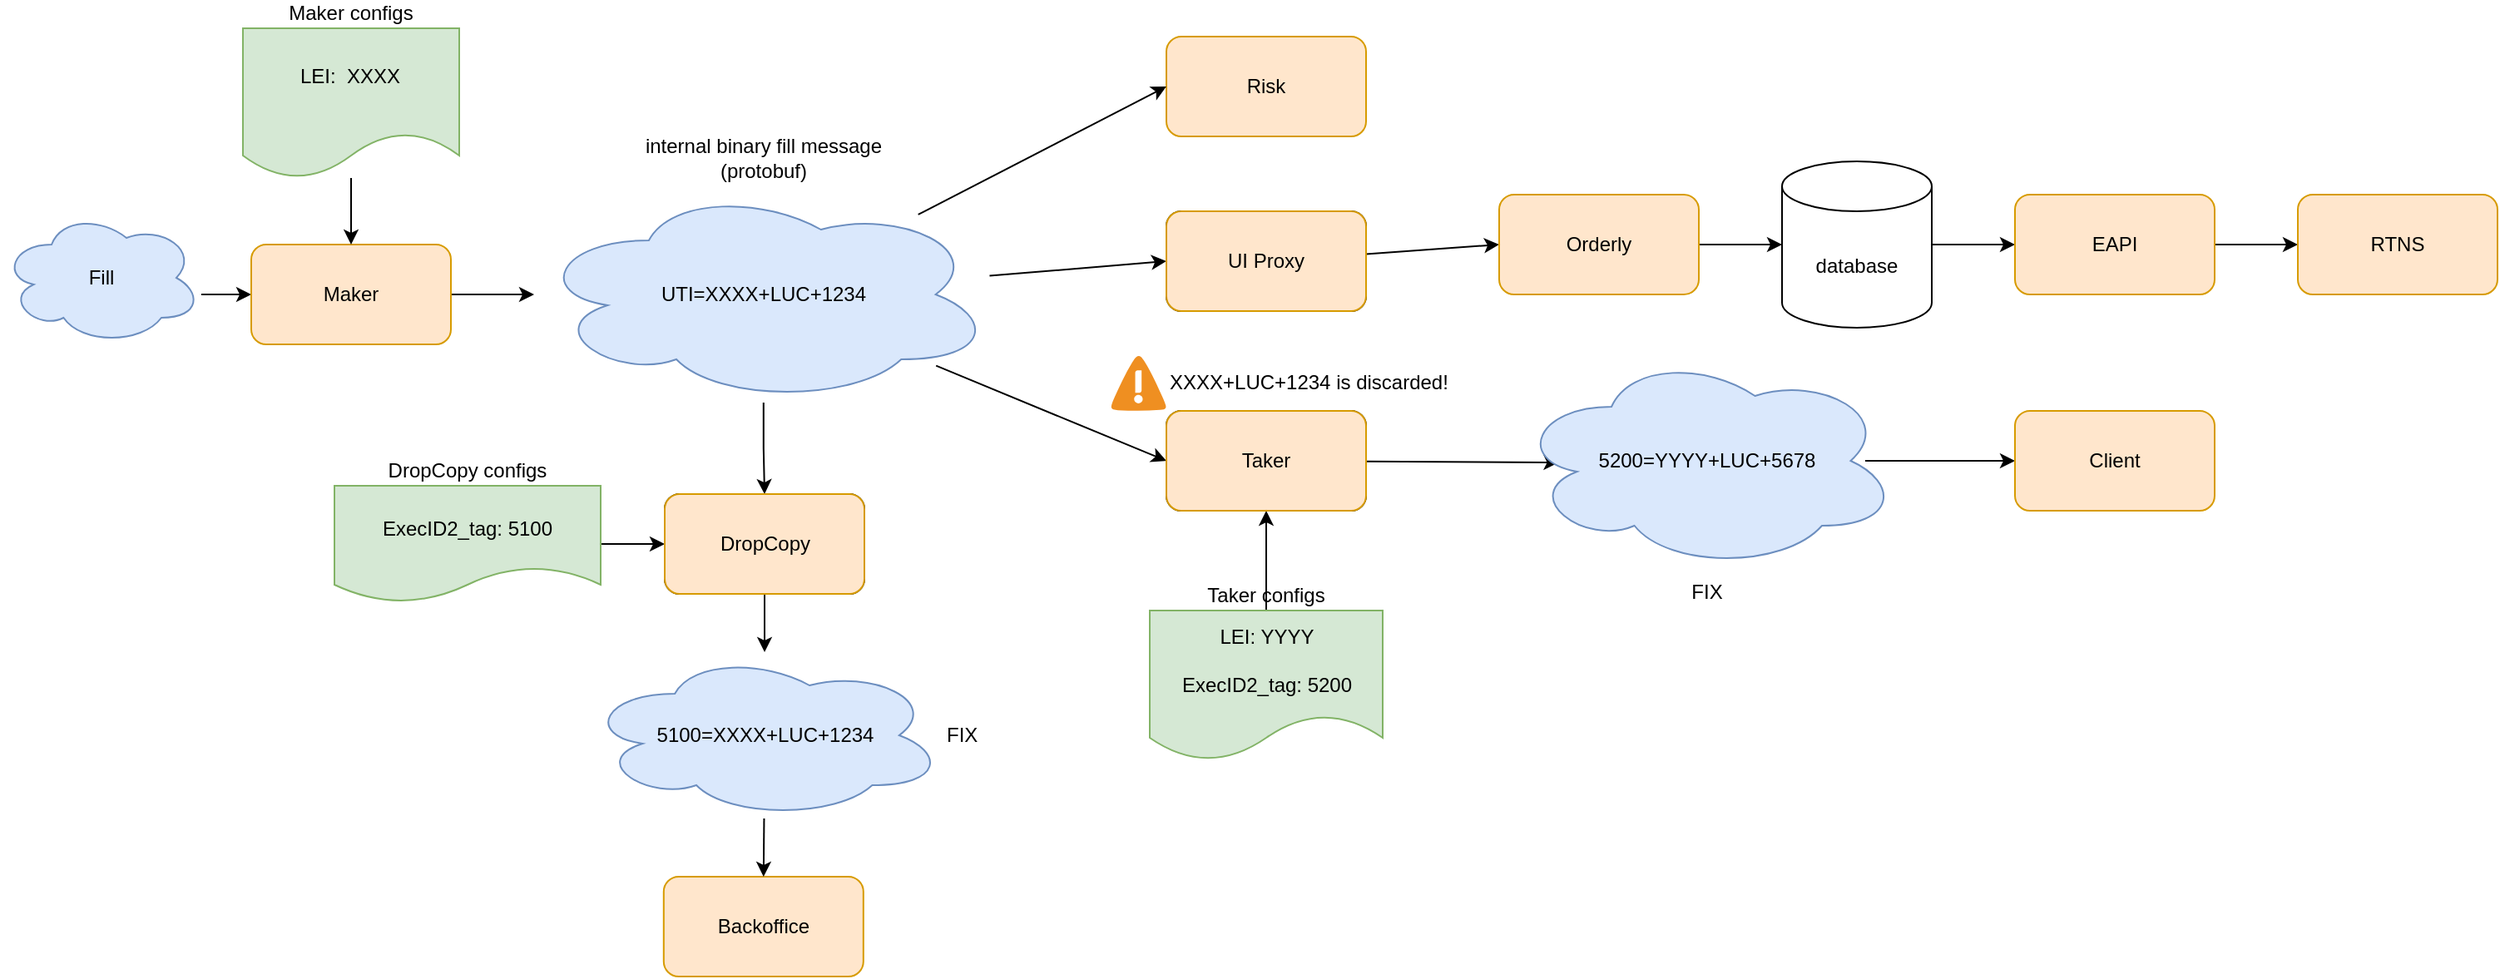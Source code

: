 <mxfile version="18.1.2" type="github">
  <diagram id="UkKoUpquB2zs1tKFholc" name="Page-1">
    <mxGraphModel dx="2062" dy="1112" grid="1" gridSize="10" guides="1" tooltips="1" connect="1" arrows="1" fold="1" page="1" pageScale="1" pageWidth="1654" pageHeight="1169" math="0" shadow="0">
      <root>
        <mxCell id="0" />
        <mxCell id="1" parent="0" />
        <mxCell id="_PZYunoZqGTAglqlT3PF-5" value="" style="group;fillColor=default;container=0;" vertex="1" connectable="0" parent="1">
          <mxGeometry x="195" y="240" width="130" height="90" as="geometry" />
        </mxCell>
        <mxCell id="_PZYunoZqGTAglqlT3PF-76" style="edgeStyle=none;rounded=0;orthogonalLoop=1;jettySize=auto;html=1;entryX=0;entryY=0.5;entryDx=0;entryDy=0;" edge="1" parent="1" target="_PZYunoZqGTAglqlT3PF-62">
          <mxGeometry relative="1" as="geometry">
            <mxPoint x="160" y="400" as="sourcePoint" />
          </mxGeometry>
        </mxCell>
        <mxCell id="_PZYunoZqGTAglqlT3PF-7" value="Fill" style="ellipse;shape=cloud;whiteSpace=wrap;html=1;fillColor=#dae8fc;strokeColor=#6c8ebf;" vertex="1" parent="1">
          <mxGeometry x="40" y="350" width="120" height="80" as="geometry" />
        </mxCell>
        <mxCell id="_PZYunoZqGTAglqlT3PF-20" style="edgeStyle=orthogonalEdgeStyle;rounded=0;orthogonalLoop=1;jettySize=auto;html=1;" edge="1" parent="1" source="_PZYunoZqGTAglqlT3PF-15" target="_PZYunoZqGTAglqlT3PF-19">
          <mxGeometry relative="1" as="geometry" />
        </mxCell>
        <mxCell id="_PZYunoZqGTAglqlT3PF-15" value="DropCopy" style="rounded=1;whiteSpace=wrap;html=1;" vertex="1" parent="1">
          <mxGeometry x="438.5" y="520" width="120" height="60" as="geometry" />
        </mxCell>
        <mxCell id="_PZYunoZqGTAglqlT3PF-16" style="edgeStyle=orthogonalEdgeStyle;rounded=0;orthogonalLoop=1;jettySize=auto;html=1;entryX=0.5;entryY=0;entryDx=0;entryDy=0;" edge="1" parent="1" source="_PZYunoZqGTAglqlT3PF-9" target="_PZYunoZqGTAglqlT3PF-15">
          <mxGeometry relative="1" as="geometry" />
        </mxCell>
        <mxCell id="_PZYunoZqGTAglqlT3PF-24" style="edgeStyle=orthogonalEdgeStyle;rounded=0;orthogonalLoop=1;jettySize=auto;html=1;entryX=0;entryY=0.5;entryDx=0;entryDy=0;" edge="1" parent="1" source="_PZYunoZqGTAglqlT3PF-23" target="_PZYunoZqGTAglqlT3PF-15">
          <mxGeometry relative="1" as="geometry" />
        </mxCell>
        <mxCell id="_PZYunoZqGTAglqlT3PF-26" value="" style="group;fillColor=default;container=0;" vertex="1" connectable="0" parent="1">
          <mxGeometry x="240" y="515" width="160" height="70" as="geometry" />
        </mxCell>
        <mxCell id="_PZYunoZqGTAglqlT3PF-27" value="Risk" style="rounded=1;whiteSpace=wrap;html=1;fillColor=#ffe6cc;strokeColor=#d79b00;" vertex="1" parent="1">
          <mxGeometry x="740" y="245" width="120" height="60" as="geometry" />
        </mxCell>
        <mxCell id="_PZYunoZqGTAglqlT3PF-41" style="edgeStyle=none;rounded=0;orthogonalLoop=1;jettySize=auto;html=1;entryX=0;entryY=0.5;entryDx=0;entryDy=0;" edge="1" parent="1" source="_PZYunoZqGTAglqlT3PF-28" target="_PZYunoZqGTAglqlT3PF-40">
          <mxGeometry relative="1" as="geometry" />
        </mxCell>
        <mxCell id="_PZYunoZqGTAglqlT3PF-28" value="UI Proxy" style="rounded=1;whiteSpace=wrap;html=1;" vertex="1" parent="1">
          <mxGeometry x="740" y="350" width="120" height="60" as="geometry" />
        </mxCell>
        <mxCell id="_PZYunoZqGTAglqlT3PF-38" style="edgeStyle=none;rounded=0;orthogonalLoop=1;jettySize=auto;html=1;entryX=0.112;entryY=0.508;entryDx=0;entryDy=0;entryPerimeter=0;" edge="1" parent="1" source="_PZYunoZqGTAglqlT3PF-29" target="_PZYunoZqGTAglqlT3PF-36">
          <mxGeometry relative="1" as="geometry" />
        </mxCell>
        <mxCell id="_PZYunoZqGTAglqlT3PF-29" value="Taker" style="rounded=1;whiteSpace=wrap;html=1;" vertex="1" parent="1">
          <mxGeometry x="740" y="470" width="120" height="60" as="geometry" />
        </mxCell>
        <mxCell id="_PZYunoZqGTAglqlT3PF-30" style="rounded=0;orthogonalLoop=1;jettySize=auto;html=1;entryX=0;entryY=0.5;entryDx=0;entryDy=0;" edge="1" parent="1" source="_PZYunoZqGTAglqlT3PF-9" target="_PZYunoZqGTAglqlT3PF-29">
          <mxGeometry relative="1" as="geometry" />
        </mxCell>
        <mxCell id="_PZYunoZqGTAglqlT3PF-31" style="edgeStyle=none;rounded=0;orthogonalLoop=1;jettySize=auto;html=1;entryX=0;entryY=0.5;entryDx=0;entryDy=0;" edge="1" parent="1" source="_PZYunoZqGTAglqlT3PF-9" target="_PZYunoZqGTAglqlT3PF-28">
          <mxGeometry relative="1" as="geometry" />
        </mxCell>
        <mxCell id="_PZYunoZqGTAglqlT3PF-32" style="edgeStyle=none;rounded=0;orthogonalLoop=1;jettySize=auto;html=1;entryX=0;entryY=0.5;entryDx=0;entryDy=0;" edge="1" parent="1" source="_PZYunoZqGTAglqlT3PF-9" target="_PZYunoZqGTAglqlT3PF-27">
          <mxGeometry relative="1" as="geometry" />
        </mxCell>
        <mxCell id="_PZYunoZqGTAglqlT3PF-35" style="edgeStyle=none;rounded=0;orthogonalLoop=1;jettySize=auto;html=1;" edge="1" parent="1" source="_PZYunoZqGTAglqlT3PF-33" target="_PZYunoZqGTAglqlT3PF-29">
          <mxGeometry relative="1" as="geometry" />
        </mxCell>
        <mxCell id="_PZYunoZqGTAglqlT3PF-56" style="edgeStyle=none;rounded=0;orthogonalLoop=1;jettySize=auto;html=1;entryX=0;entryY=0.5;entryDx=0;entryDy=0;" edge="1" parent="1" source="_PZYunoZqGTAglqlT3PF-39" target="_PZYunoZqGTAglqlT3PF-55">
          <mxGeometry relative="1" as="geometry" />
        </mxCell>
        <mxCell id="_PZYunoZqGTAglqlT3PF-44" style="edgeStyle=none;rounded=0;orthogonalLoop=1;jettySize=auto;html=1;" edge="1" parent="1" source="_PZYunoZqGTAglqlT3PF-40" target="_PZYunoZqGTAglqlT3PF-43">
          <mxGeometry relative="1" as="geometry" />
        </mxCell>
        <mxCell id="_PZYunoZqGTAglqlT3PF-40" value="Orderly" style="rounded=1;whiteSpace=wrap;html=1;fillColor=#ffe6cc;strokeColor=#d79b00;" vertex="1" parent="1">
          <mxGeometry x="940" y="340" width="120" height="60" as="geometry" />
        </mxCell>
        <mxCell id="_PZYunoZqGTAglqlT3PF-46" style="edgeStyle=none;rounded=0;orthogonalLoop=1;jettySize=auto;html=1;" edge="1" parent="1" source="_PZYunoZqGTAglqlT3PF-43" target="_PZYunoZqGTAglqlT3PF-45">
          <mxGeometry relative="1" as="geometry" />
        </mxCell>
        <mxCell id="_PZYunoZqGTAglqlT3PF-43" value="database" style="shape=cylinder3;whiteSpace=wrap;html=1;boundedLbl=1;backgroundOutline=1;size=15;" vertex="1" parent="1">
          <mxGeometry x="1110" y="320" width="90" height="100" as="geometry" />
        </mxCell>
        <mxCell id="_PZYunoZqGTAglqlT3PF-48" style="edgeStyle=none;rounded=0;orthogonalLoop=1;jettySize=auto;html=1;entryX=0;entryY=0.5;entryDx=0;entryDy=0;" edge="1" parent="1" source="_PZYunoZqGTAglqlT3PF-45" target="_PZYunoZqGTAglqlT3PF-47">
          <mxGeometry relative="1" as="geometry" />
        </mxCell>
        <mxCell id="_PZYunoZqGTAglqlT3PF-45" value="EAPI" style="rounded=1;whiteSpace=wrap;html=1;fillColor=#ffe6cc;strokeColor=#d79b00;" vertex="1" parent="1">
          <mxGeometry x="1250" y="340" width="120" height="60" as="geometry" />
        </mxCell>
        <mxCell id="_PZYunoZqGTAglqlT3PF-47" value="RTNS" style="rounded=1;whiteSpace=wrap;html=1;fillColor=#ffe6cc;strokeColor=#d79b00;" vertex="1" parent="1">
          <mxGeometry x="1420" y="340" width="120" height="60" as="geometry" />
        </mxCell>
        <mxCell id="_PZYunoZqGTAglqlT3PF-51" value="" style="group;fillColor=default;container=0;" vertex="1" connectable="0" parent="1">
          <mxGeometry x="730" y="590" width="150" height="90" as="geometry" />
        </mxCell>
        <mxCell id="_PZYunoZqGTAglqlT3PF-55" value="&lt;div&gt;Client&lt;/div&gt;" style="rounded=1;whiteSpace=wrap;html=1;fillColor=#ffe6cc;strokeColor=#d79b00;" vertex="1" parent="1">
          <mxGeometry x="1250" y="470" width="120" height="60" as="geometry" />
        </mxCell>
        <mxCell id="_PZYunoZqGTAglqlT3PF-60" value="XXXX+LUC+1234 is discarded!" style="shadow=0;dashed=0;html=1;strokeColor=none;fillColor=#4495D1;labelPosition=right;verticalLabelPosition=middle;verticalAlign=middle;align=left;outlineConnect=0;shape=mxgraph.veeam.2d.alert;" vertex="1" parent="1">
          <mxGeometry x="706.8" y="436.8" width="33.2" height="33.2" as="geometry" />
        </mxCell>
        <mxCell id="_PZYunoZqGTAglqlT3PF-75" style="edgeStyle=none;rounded=0;orthogonalLoop=1;jettySize=auto;html=1;" edge="1" parent="1" source="_PZYunoZqGTAglqlT3PF-62" target="_PZYunoZqGTAglqlT3PF-9">
          <mxGeometry relative="1" as="geometry" />
        </mxCell>
        <mxCell id="_PZYunoZqGTAglqlT3PF-62" value="&lt;div&gt;Maker&lt;/div&gt;" style="rounded=1;whiteSpace=wrap;html=1;fillColor=#ffe6cc;strokeColor=#d79b00;" vertex="1" parent="1">
          <mxGeometry x="190" y="370" width="120" height="60" as="geometry" />
        </mxCell>
        <mxCell id="_PZYunoZqGTAglqlT3PF-63" value="DropCopy" style="rounded=1;whiteSpace=wrap;html=1;fillColor=#ffe6cc;strokeColor=#d79b00;" vertex="1" parent="1">
          <mxGeometry x="438.5" y="520" width="120" height="60" as="geometry" />
        </mxCell>
        <mxCell id="_PZYunoZqGTAglqlT3PF-64" value="Backoffice" style="rounded=1;whiteSpace=wrap;html=1;fillColor=#ffe6cc;strokeColor=#d79b00;" vertex="1" parent="1">
          <mxGeometry x="437.9" y="750" width="120" height="60" as="geometry" />
        </mxCell>
        <mxCell id="_PZYunoZqGTAglqlT3PF-65" value="Taker" style="rounded=1;whiteSpace=wrap;html=1;fillColor=#ffe6cc;strokeColor=#d79b00;" vertex="1" parent="1">
          <mxGeometry x="740" y="470" width="120" height="60" as="geometry" />
        </mxCell>
        <mxCell id="_PZYunoZqGTAglqlT3PF-66" value="UI Proxy" style="rounded=1;whiteSpace=wrap;html=1;fillColor=#ffe6cc;strokeColor=#d79b00;" vertex="1" parent="1">
          <mxGeometry x="740" y="350" width="120" height="60" as="geometry" />
        </mxCell>
        <mxCell id="_PZYunoZqGTAglqlT3PF-68" value="" style="group" vertex="1" connectable="0" parent="1">
          <mxGeometry x="730" y="590" width="140" height="90" as="geometry" />
        </mxCell>
        <mxCell id="_PZYunoZqGTAglqlT3PF-33" value="Taker configs" style="shape=document;whiteSpace=wrap;html=1;boundedLbl=1;labelPosition=center;verticalLabelPosition=top;align=center;verticalAlign=bottom;fillColor=#d5e8d4;strokeColor=#82b366;" vertex="1" parent="_PZYunoZqGTAglqlT3PF-68">
          <mxGeometry width="140" height="90" as="geometry" />
        </mxCell>
        <mxCell id="_PZYunoZqGTAglqlT3PF-34" value="&lt;div&gt;LEI: YYYY&lt;/div&gt;&lt;div&gt;&lt;br&gt;&lt;/div&gt;&lt;div&gt;ExecID2_tag: 5200&lt;br&gt;&lt;/div&gt;" style="text;html=1;strokeColor=none;fillColor=none;align=center;verticalAlign=middle;whiteSpace=wrap;rounded=0;" vertex="1" parent="_PZYunoZqGTAglqlT3PF-68">
          <mxGeometry x="4.72" y="20" width="130.56" height="20.77" as="geometry" />
        </mxCell>
        <mxCell id="_PZYunoZqGTAglqlT3PF-69" value="" style="group" vertex="1" connectable="0" parent="1">
          <mxGeometry x="240" y="515" width="160" height="70" as="geometry" />
        </mxCell>
        <mxCell id="_PZYunoZqGTAglqlT3PF-23" value="DropCopy configs" style="shape=document;whiteSpace=wrap;html=1;boundedLbl=1;labelPosition=center;verticalLabelPosition=top;align=center;verticalAlign=bottom;fillColor=#d5e8d4;strokeColor=#82b366;" vertex="1" parent="_PZYunoZqGTAglqlT3PF-69">
          <mxGeometry width="160" height="70" as="geometry" />
        </mxCell>
        <mxCell id="_PZYunoZqGTAglqlT3PF-25" value="ExecID2_tag: 5100" style="text;html=1;strokeColor=none;fillColor=none;align=center;verticalAlign=middle;whiteSpace=wrap;rounded=0;" vertex="1" parent="_PZYunoZqGTAglqlT3PF-69">
          <mxGeometry x="24.211" y="18.667" width="111.579" height="14" as="geometry" />
        </mxCell>
        <mxCell id="_PZYunoZqGTAglqlT3PF-70" value="" style="group" vertex="1" connectable="0" parent="1">
          <mxGeometry x="185" y="240" width="130" height="90" as="geometry" />
        </mxCell>
        <mxCell id="_PZYunoZqGTAglqlT3PF-3" value="Maker configs" style="shape=document;whiteSpace=wrap;html=1;boundedLbl=1;labelPosition=center;verticalLabelPosition=top;align=center;verticalAlign=bottom;fillColor=#d5e8d4;strokeColor=#82b366;" vertex="1" parent="_PZYunoZqGTAglqlT3PF-70">
          <mxGeometry width="130" height="90" as="geometry" />
        </mxCell>
        <mxCell id="_PZYunoZqGTAglqlT3PF-4" value="LEI:&amp;nbsp; XXXX" style="text;html=1;strokeColor=none;fillColor=none;align=center;verticalAlign=middle;whiteSpace=wrap;rounded=0;" vertex="1" parent="_PZYunoZqGTAglqlT3PF-70">
          <mxGeometry x="20.944" y="16.364" width="87.389" height="24.545" as="geometry" />
        </mxCell>
        <mxCell id="_PZYunoZqGTAglqlT3PF-71" value="" style="group" vertex="1" connectable="0" parent="1">
          <mxGeometry x="360" y="335" width="275.8" height="130" as="geometry" />
        </mxCell>
        <mxCell id="_PZYunoZqGTAglqlT3PF-9" value="&lt;div&gt;internal binary fill message&lt;/div&gt;&lt;div&gt;(protobuf)&lt;br&gt;&lt;/div&gt;" style="ellipse;shape=cloud;whiteSpace=wrap;html=1;labelPosition=center;verticalLabelPosition=top;align=center;verticalAlign=bottom;fillColor=#dae8fc;strokeColor=#6c8ebf;" vertex="1" parent="_PZYunoZqGTAglqlT3PF-71">
          <mxGeometry width="275.8" height="130" as="geometry" />
        </mxCell>
        <mxCell id="_PZYunoZqGTAglqlT3PF-12" value="&lt;div&gt;UTI=XXXX+LUC+1234&lt;/div&gt;" style="text;html=1;strokeColor=none;fillColor=none;align=center;verticalAlign=middle;whiteSpace=wrap;rounded=0;" vertex="1" parent="_PZYunoZqGTAglqlT3PF-71">
          <mxGeometry x="67.9" y="50" width="140" height="30" as="geometry" />
        </mxCell>
        <mxCell id="_PZYunoZqGTAglqlT3PF-72" value="" style="group" vertex="1" connectable="0" parent="1">
          <mxGeometry x="390.64" y="615" width="215.75" height="100" as="geometry" />
        </mxCell>
        <mxCell id="_PZYunoZqGTAglqlT3PF-19" value="FIX" style="ellipse;shape=cloud;whiteSpace=wrap;html=1;labelPosition=right;verticalLabelPosition=middle;align=left;verticalAlign=middle;fillColor=#dae8fc;strokeColor=#6c8ebf;" vertex="1" parent="_PZYunoZqGTAglqlT3PF-72">
          <mxGeometry width="215.75" height="100" as="geometry" />
        </mxCell>
        <mxCell id="_PZYunoZqGTAglqlT3PF-22" value="5100=XXXX+LUC+1234" style="text;html=1;strokeColor=none;fillColor=none;align=center;verticalAlign=middle;whiteSpace=wrap;rounded=0;" vertex="1" parent="_PZYunoZqGTAglqlT3PF-72">
          <mxGeometry x="57.87" y="35" width="100" height="30" as="geometry" />
        </mxCell>
        <mxCell id="_PZYunoZqGTAglqlT3PF-73" value="" style="group" vertex="1" connectable="0" parent="1">
          <mxGeometry x="950" y="435" width="230" height="130" as="geometry" />
        </mxCell>
        <mxCell id="_PZYunoZqGTAglqlT3PF-36" value="FIX" style="ellipse;shape=cloud;whiteSpace=wrap;html=1;labelPosition=center;verticalLabelPosition=bottom;align=center;verticalAlign=top;fillColor=#dae8fc;strokeColor=#6c8ebf;" vertex="1" parent="_PZYunoZqGTAglqlT3PF-73">
          <mxGeometry width="230" height="130" as="geometry" />
        </mxCell>
        <mxCell id="_PZYunoZqGTAglqlT3PF-39" value="5200=YYYY+LUC+5678" style="text;html=1;strokeColor=none;fillColor=none;align=center;verticalAlign=middle;whiteSpace=wrap;rounded=0;" vertex="1" parent="_PZYunoZqGTAglqlT3PF-73">
          <mxGeometry x="20" y="50" width="190" height="30" as="geometry" />
        </mxCell>
        <mxCell id="_PZYunoZqGTAglqlT3PF-74" style="edgeStyle=none;rounded=0;orthogonalLoop=1;jettySize=auto;html=1;entryX=0.5;entryY=0;entryDx=0;entryDy=0;" edge="1" parent="1" source="_PZYunoZqGTAglqlT3PF-19" target="_PZYunoZqGTAglqlT3PF-64">
          <mxGeometry relative="1" as="geometry" />
        </mxCell>
        <mxCell id="_PZYunoZqGTAglqlT3PF-77" style="edgeStyle=none;rounded=0;orthogonalLoop=1;jettySize=auto;html=1;entryX=0.5;entryY=0;entryDx=0;entryDy=0;" edge="1" parent="1" source="_PZYunoZqGTAglqlT3PF-3" target="_PZYunoZqGTAglqlT3PF-62">
          <mxGeometry relative="1" as="geometry" />
        </mxCell>
      </root>
    </mxGraphModel>
  </diagram>
</mxfile>
